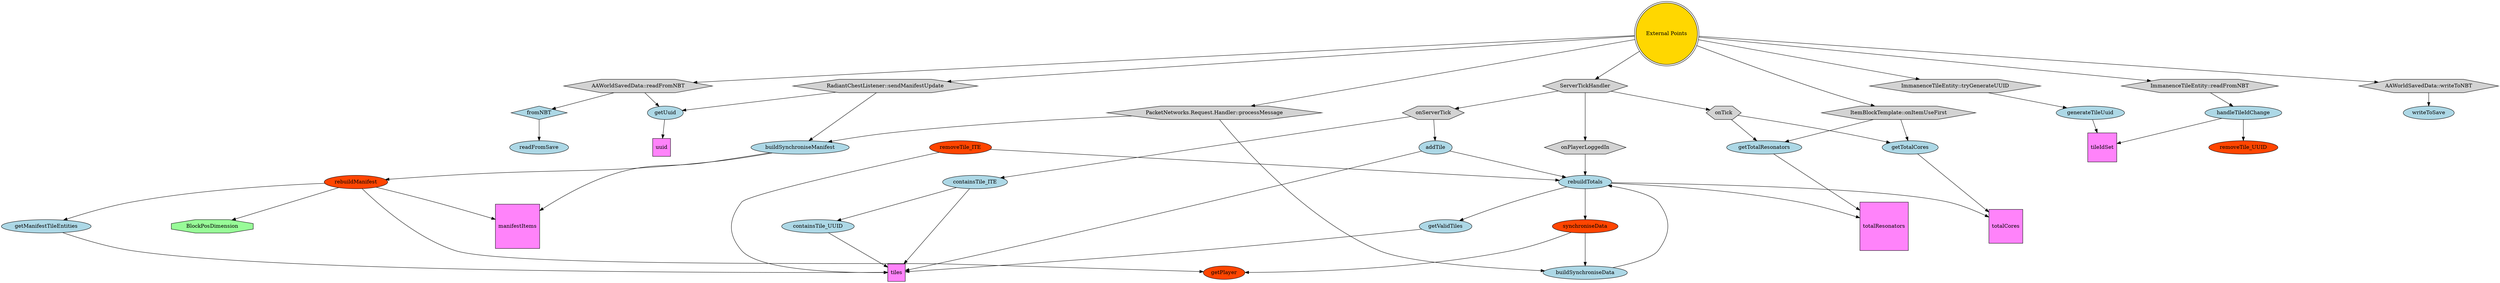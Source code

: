 digraph Server {
    node [nodesep=3.0, splines=true,style=filled]
    graph [overlap=false, splines=true, nodesep=3.0]
    
    uuid [shape=square,fillcolor=orchid1]
    manifestItems [shape=square,fillcolor=orchid1]
    tiles [shape=square,fillcolor=orchid1]
    tileIdSet [shape=square,fillcolor=orchid1]
    totalCores [shape=square,fillcolor=orchid1]
    totalResonators [shape=square,fillcolor=orchid1]
    
    getUuid [fillcolor=lightblue]
    
    getPlayer [fillcolor=orangered]
    
    fromNBT [fillcolor=lightblue,shape=diamond]
    
    getValidTiles [fillcolor=lightblue]
    getManifestTileEntities [fillcolor=lightblue]
    
    generateTileUuid [fillcolor=lightblue]
    
    handleTileIdChange [fillcolor=lightblue]
    addTile [fillcolor=lightblue]
    removeTile_ITE [fillcolor=orangered]
    removeTile_UUID [fillcolor=orangered]
    
    containsTile_ITE [fillcolor=lightblue]
    containsTile_UUID [fillcolor=lightblue]
    
    writeToSave [fillcolor=lightblue]
    readFromSave [fillcolor=lightblue]
    
    getTotalCores [fillcolor=lightblue]
    getTotalCores -> totalCores
    
    getTotalResonators [fillcolor=lightblue]
    getTotalResonators -> totalResonators
    
    rebuildTotals [fillcolor=lightblue]
    rebuildTotals -> totalCores
    rebuildTotals -> totalResonators

    synchroniseData [fillcolor=orangered]
    
    buildSynchroniseManifest [fillcolor=lightblue]
    buildSynchroniseData [fillcolor=lightblue]
    
    rebuildManifest [fillcolor=orangered]
    rebuildManifest -> manifestItems
    buildSynchroniseManifest -> manifestItems
    
    BlockPosDimension [shape=octagon,fillcolor=palegreen]
    
    node [shape=hexagon]
    
    "AAWorldSavedData::readFromNBT" -> getUuid
    "RadiantChestListener::sendManifestUpdate" -> getUuid
    
    synchroniseData -> getPlayer
    rebuildManifest -> getPlayer
    
    "AAWorldSavedData::readFromNBT" -> fromNBT
    
    rebuildTotals -> getValidTiles
    
    "ImmanenceTileEntity::tryGenerateUUID" -> generateTileUuid
    "ImmanenceTileEntity::readFromNBT" -> handleTileIdChange
    
    "ServerTickHandler" []
    "onServerTick" []
    "ServerTickHandler" -> "onServerTick"
    "onServerTick" -> addTile
    "onServerTick" -> containsTile_ITE
    containsTile_ITE -> containsTile_UUID
    
    handleTileIdChange -> removeTile_UUID
    
    "AAWorldSavedData::writeToNBT" -> writeToSave
    fromNBT -> readFromSave
    
    "onTick" []    
    "ServerTickHandler" -> "onTick"
    "onTick" -> getTotalCores
    "onTick" -> getTotalResonators    
    "ItemBlockTemplate::onItemUseFirst" -> getTotalCores
    "ItemBlockTemplate::onItemUseFirst" -> getTotalResonators
    
    addTile -> rebuildTotals
    removeTile_ITE -> rebuildTotals
    buildSynchroniseData -> rebuildTotals
    "onPlayerLoggedIn" []
    "ServerTickHandler" -> "onPlayerLoggedIn"
    "onPlayerLoggedIn" -> rebuildTotals
    
    rebuildTotals -> synchroniseData
    
    "RadiantChestListener::sendManifestUpdate" -> buildSynchroniseManifest
    "PacketNetworks.Request.Handler::processMessage" -> buildSynchroniseManifest
    
    buildSynchroniseManifest -> rebuildManifest
    rebuildManifest -> getManifestTileEntities
    
    synchroniseData -> buildSynchroniseData
    "PacketNetworks.Request.Handler::processMessage" -> buildSynchroniseData
    
    rebuildManifest -> BlockPosDimension
    
    getUuid -> uuid
    getValidTiles -> tiles    
    addTile -> tiles
    removeTile_ITE -> tiles
    containsTile_ITE -> tiles
    containsTile_UUID -> tiles
    getManifestTileEntities -> tiles

    generateTileUuid -> tileIdSet
    handleTileIdChange -> tileIdSet 

    "External Points" [shape=doublecircle,fillcolor=gold]
    "External Points" -> "AAWorldSavedData::readFromNBT"
    "External Points" -> "ImmanenceTileEntity::tryGenerateUUID"
    "External Points" -> "PacketNetworks.Request.Handler::processMessage"
    "External Points" -> "ServerTickHandler"
    "External Points" -> "ItemBlockTemplate::onItemUseFirst"
    "External Points" -> "AAWorldSavedData::writeToNBT"
    "External Points" -> "RadiantChestListener::sendManifestUpdate"
    "External Points" -> "ImmanenceTileEntity::readFromNBT"
}
